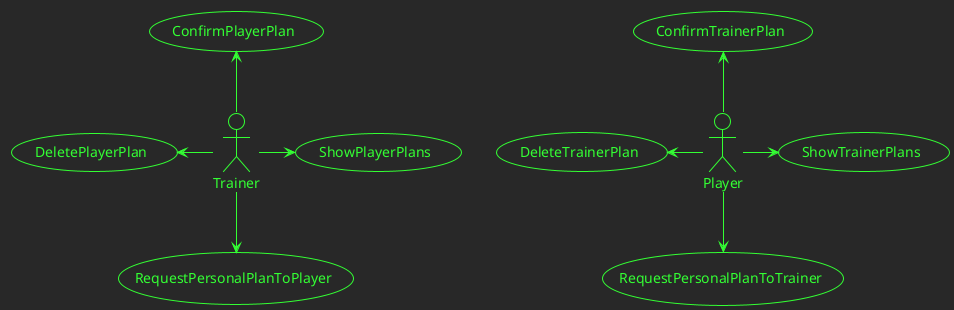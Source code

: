 @startuml publication

!theme crt-green

usecase RequestPersonalPlanToTrainer as RT
usecase RequestPersonalPlanToPlayer as RP
usecase ConfirmTrainerPlan as CT
usecase ConfirmPlayerPlan as CP
usecase DeleteTrainerPlan as DT
usecase DeletePlayerPlan as DP
usecase ShowTrainerPlans as ST
usecase ShowPlayerPlans as SP

actor Player as P
actor Trainer as T

P -down-> RT
P -up-> CT
P -left-> DT
P -right-> ST
T -down-> RP
T -up-> CP
T -left-> DP
T -right-> SP

@enduml